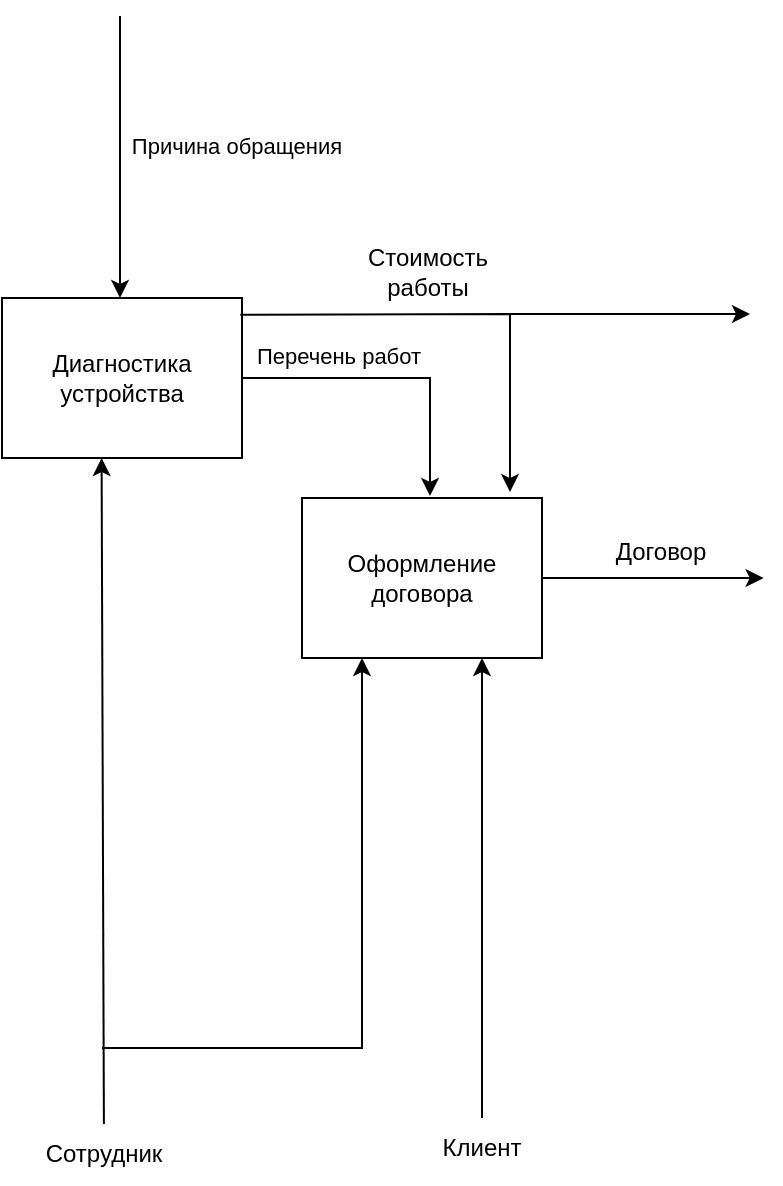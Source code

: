 <mxfile version="22.1.2" type="github">
  <diagram name="Страница — 1" id="UBM8uuqGAXcxDV0GicOs">
    <mxGraphModel dx="1290" dy="542" grid="0" gridSize="10" guides="1" tooltips="1" connect="1" arrows="1" fold="1" page="1" pageScale="1" pageWidth="827" pageHeight="1169" math="0" shadow="0">
      <root>
        <mxCell id="0" />
        <mxCell id="1" parent="0" />
        <mxCell id="SP7nUaGou8AFclUCDvNq-2" style="edgeStyle=orthogonalEdgeStyle;rounded=0;orthogonalLoop=1;jettySize=auto;html=1;entryX=0.5;entryY=0;entryDx=0;entryDy=0;" parent="1" edge="1">
          <mxGeometry relative="1" as="geometry">
            <mxPoint x="309" y="39" as="sourcePoint" />
            <mxPoint x="309" y="180" as="targetPoint" />
          </mxGeometry>
        </mxCell>
        <mxCell id="SP7nUaGou8AFclUCDvNq-7" value="Причина обращения" style="edgeLabel;html=1;align=center;verticalAlign=middle;resizable=0;points=[];" parent="SP7nUaGou8AFclUCDvNq-2" vertex="1" connectable="0">
          <mxGeometry x="-0.429" y="-1" relative="1" as="geometry">
            <mxPoint x="59" y="24" as="offset" />
          </mxGeometry>
        </mxCell>
        <mxCell id="8RD01GwfZpLmEbGkj-MV-2" value="Диагностика устройства" style="rounded=0;whiteSpace=wrap;html=1;" parent="1" vertex="1">
          <mxGeometry x="250" y="180" width="120" height="80" as="geometry" />
        </mxCell>
        <mxCell id="cW5cbvTTbWDXC6wcSxft-3" style="edgeStyle=orthogonalEdgeStyle;rounded=0;orthogonalLoop=1;jettySize=auto;html=1;exitX=1;exitY=0.5;exitDx=0;exitDy=0;" edge="1" parent="1" source="8RD01GwfZpLmEbGkj-MV-3">
          <mxGeometry relative="1" as="geometry">
            <mxPoint x="630.8" y="320" as="targetPoint" />
          </mxGeometry>
        </mxCell>
        <mxCell id="8RD01GwfZpLmEbGkj-MV-3" value="Оформление договора" style="rounded=0;whiteSpace=wrap;html=1;" parent="1" vertex="1">
          <mxGeometry x="400" y="280" width="120" height="80" as="geometry" />
        </mxCell>
        <mxCell id="gTo4boSulwLFCVvMiwWt-6" value="" style="endArrow=classic;html=1;rounded=0;exitX=1;exitY=0.5;exitDx=0;exitDy=0;" parent="1" source="8RD01GwfZpLmEbGkj-MV-2" edge="1">
          <mxGeometry width="50" height="50" relative="1" as="geometry">
            <mxPoint x="510" y="220" as="sourcePoint" />
            <mxPoint x="464" y="279" as="targetPoint" />
            <Array as="points">
              <mxPoint x="464" y="220" />
            </Array>
          </mxGeometry>
        </mxCell>
        <mxCell id="gTo4boSulwLFCVvMiwWt-7" value="" style="endArrow=classic;html=1;rounded=0;exitX=1;exitY=0.5;exitDx=0;exitDy=0;" parent="1" edge="1">
          <mxGeometry width="50" height="50" relative="1" as="geometry">
            <mxPoint x="504" y="188" as="sourcePoint" />
            <mxPoint x="624" y="188" as="targetPoint" />
            <Array as="points">
              <mxPoint x="624" y="188" />
            </Array>
          </mxGeometry>
        </mxCell>
        <mxCell id="gTo4boSulwLFCVvMiwWt-13" value="Клиент" style="text;html=1;strokeColor=none;fillColor=none;align=center;verticalAlign=middle;whiteSpace=wrap;rounded=0;" parent="1" vertex="1">
          <mxGeometry x="460" y="590" width="60" height="30" as="geometry" />
        </mxCell>
        <mxCell id="gTo4boSulwLFCVvMiwWt-16" value="" style="endArrow=classic;html=1;rounded=0;entryX=0.415;entryY=1.055;entryDx=0;entryDy=0;entryPerimeter=0;" parent="1" edge="1" source="gTo4boSulwLFCVvMiwWt-19">
          <mxGeometry width="50" height="50" relative="1" as="geometry">
            <mxPoint x="300" y="560" as="sourcePoint" />
            <mxPoint x="299.8" y="260" as="targetPoint" />
          </mxGeometry>
        </mxCell>
        <mxCell id="gTo4boSulwLFCVvMiwWt-19" value="Сотрудник" style="text;html=1;strokeColor=none;fillColor=none;align=center;verticalAlign=middle;whiteSpace=wrap;rounded=0;" parent="1" vertex="1">
          <mxGeometry x="271" y="593" width="60" height="30" as="geometry" />
        </mxCell>
        <mxCell id="gTo4boSulwLFCVvMiwWt-20" value="" style="endArrow=classic;html=1;rounded=0;entryX=0.75;entryY=1;entryDx=0;entryDy=0;exitX=0.5;exitY=0;exitDx=0;exitDy=0;" parent="1" target="8RD01GwfZpLmEbGkj-MV-3" edge="1" source="gTo4boSulwLFCVvMiwWt-13">
          <mxGeometry width="50" height="50" relative="1" as="geometry">
            <mxPoint x="300" y="560" as="sourcePoint" />
            <mxPoint x="620" y="480" as="targetPoint" />
            <Array as="points" />
          </mxGeometry>
        </mxCell>
        <mxCell id="iDcGcSW94u35pP6nEgol-5" value="" style="endArrow=classic;html=1;rounded=0;exitX=0.993;exitY=0.105;exitDx=0;exitDy=0;exitPerimeter=0;" parent="1" source="8RD01GwfZpLmEbGkj-MV-2" edge="1">
          <mxGeometry width="50" height="50" relative="1" as="geometry">
            <mxPoint x="690" y="200" as="sourcePoint" />
            <mxPoint x="504" y="277" as="targetPoint" />
            <Array as="points">
              <mxPoint x="504" y="188" />
            </Array>
          </mxGeometry>
        </mxCell>
        <mxCell id="iDcGcSW94u35pP6nEgol-6" value="Стоимость работы" style="text;html=1;strokeColor=none;fillColor=none;align=center;verticalAlign=middle;whiteSpace=wrap;rounded=0;" parent="1" vertex="1">
          <mxGeometry x="418" y="152" width="90" height="30" as="geometry" />
        </mxCell>
        <mxCell id="iDcGcSW94u35pP6nEgol-7" value="Перечень работ" style="edgeLabel;html=1;align=center;verticalAlign=middle;resizable=0;points=[];" parent="1" vertex="1" connectable="0">
          <mxGeometry x="418" y="209" as="geometry" />
        </mxCell>
        <mxCell id="6sgp_j9lnv-MHtX0Il7Z-1" value="" style="endArrow=classic;html=1;rounded=0;entryX=0.415;entryY=1.055;entryDx=0;entryDy=0;entryPerimeter=0;" parent="1" edge="1">
          <mxGeometry width="50" height="50" relative="1" as="geometry">
            <mxPoint x="300" y="555" as="sourcePoint" />
            <mxPoint x="430.0" y="360" as="targetPoint" />
            <Array as="points">
              <mxPoint x="430" y="555" />
            </Array>
          </mxGeometry>
        </mxCell>
        <mxCell id="cW5cbvTTbWDXC6wcSxft-4" value="Договор" style="text;html=1;align=center;verticalAlign=middle;resizable=0;points=[];autosize=1;strokeColor=none;fillColor=none;" vertex="1" parent="1">
          <mxGeometry x="547" y="294" width="63" height="26" as="geometry" />
        </mxCell>
      </root>
    </mxGraphModel>
  </diagram>
</mxfile>
